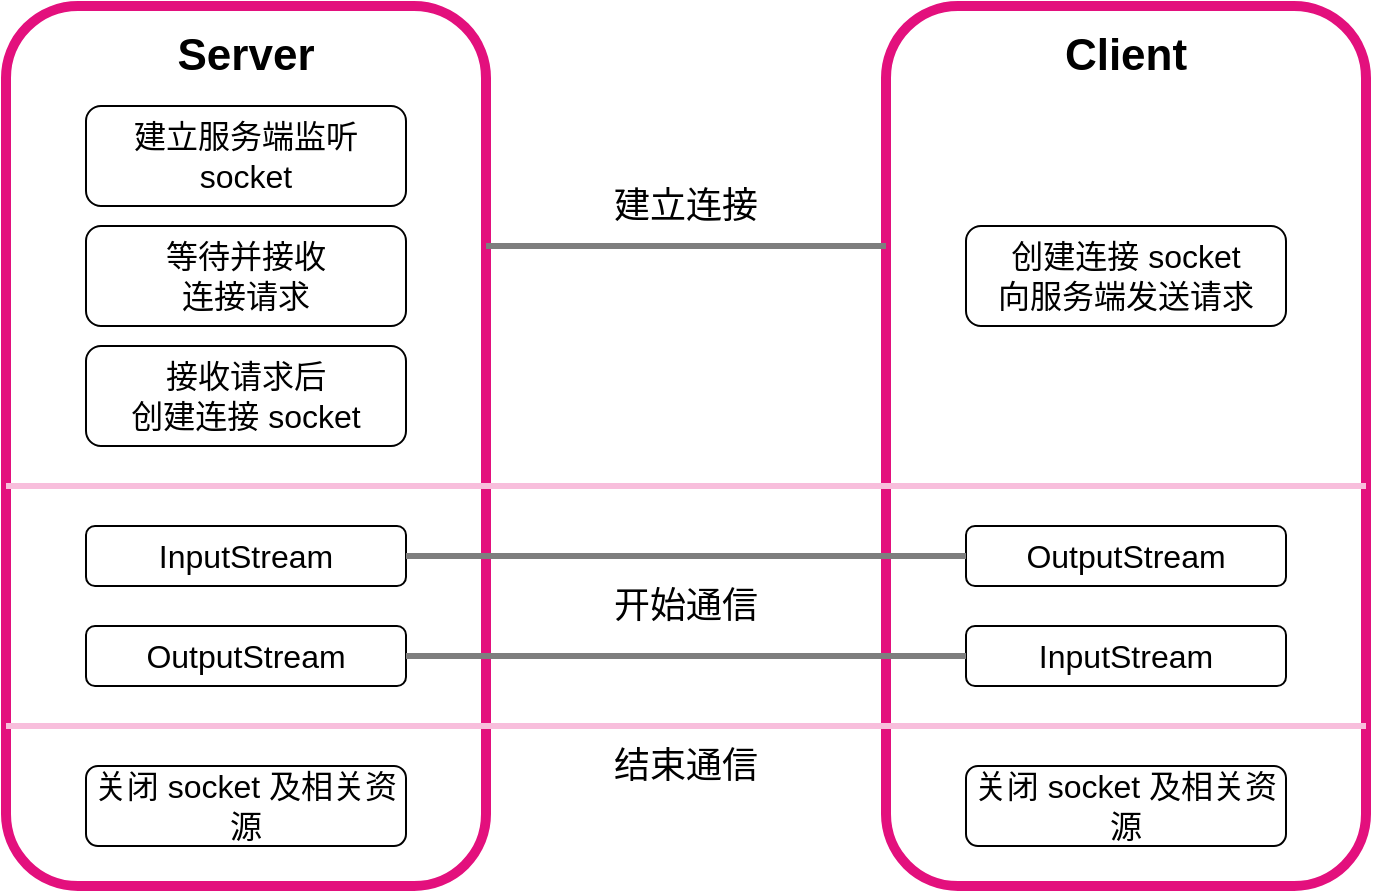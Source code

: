 <mxfile version="20.4.2" type="github">
  <diagram id="VSlhjRAEM9ST0E-lCNpF" name="第 1 页">
    <mxGraphModel dx="759" dy="1421" grid="1" gridSize="10" guides="1" tooltips="1" connect="1" arrows="1" fold="1" page="1" pageScale="1" pageWidth="1169" pageHeight="1654" math="0" shadow="0">
      <root>
        <mxCell id="0" />
        <mxCell id="1" parent="0" />
        <mxCell id="3so3bK_qegvV-XUkMQKH-1" value="" style="rounded=1;whiteSpace=wrap;html=1;strokeWidth=5;fillColor=none;strokeColor=#E3107D;" vertex="1" parent="1">
          <mxGeometry x="160" y="240" width="240" height="440" as="geometry" />
        </mxCell>
        <mxCell id="3so3bK_qegvV-XUkMQKH-3" value="" style="rounded=1;whiteSpace=wrap;html=1;strokeWidth=5;fillColor=none;strokeColor=#E3107D;" vertex="1" parent="1">
          <mxGeometry x="600" y="240" width="240" height="440" as="geometry" />
        </mxCell>
        <mxCell id="3so3bK_qegvV-XUkMQKH-5" value="" style="endArrow=none;html=1;rounded=0;strokeWidth=3;strokeColor=#F8BEDC;" edge="1" parent="1">
          <mxGeometry width="50" height="50" relative="1" as="geometry">
            <mxPoint x="160" y="600" as="sourcePoint" />
            <mxPoint x="840" y="600" as="targetPoint" />
          </mxGeometry>
        </mxCell>
        <mxCell id="3so3bK_qegvV-XUkMQKH-6" value="" style="endArrow=none;html=1;rounded=0;strokeWidth=3;strokeColor=#F8BEDC;" edge="1" parent="1">
          <mxGeometry width="50" height="50" relative="1" as="geometry">
            <mxPoint x="160" y="480" as="sourcePoint" />
            <mxPoint x="840" y="480" as="targetPoint" />
          </mxGeometry>
        </mxCell>
        <mxCell id="3so3bK_qegvV-XUkMQKH-7" value="Server" style="text;html=1;strokeColor=none;fillColor=none;align=center;verticalAlign=middle;whiteSpace=wrap;rounded=0;strokeWidth=5;fontSize=22;fontStyle=1" vertex="1" parent="1">
          <mxGeometry x="250" y="250" width="60" height="30" as="geometry" />
        </mxCell>
        <mxCell id="3so3bK_qegvV-XUkMQKH-9" value="&lt;div&gt;Client&lt;/div&gt;" style="text;html=1;strokeColor=none;fillColor=none;align=center;verticalAlign=middle;whiteSpace=wrap;rounded=0;strokeWidth=5;fontSize=22;fontStyle=1" vertex="1" parent="1">
          <mxGeometry x="690" y="250" width="60" height="30" as="geometry" />
        </mxCell>
        <mxCell id="3so3bK_qegvV-XUkMQKH-10" value="" style="endArrow=none;html=1;rounded=0;strokeColor=#7E7E7E;strokeWidth=3;fontSize=22;" edge="1" parent="1">
          <mxGeometry width="50" height="50" relative="1" as="geometry">
            <mxPoint x="400" y="360" as="sourcePoint" />
            <mxPoint x="600" y="360" as="targetPoint" />
          </mxGeometry>
        </mxCell>
        <mxCell id="3so3bK_qegvV-XUkMQKH-11" value="结束通信" style="text;html=1;strokeColor=none;fillColor=none;align=center;verticalAlign=middle;whiteSpace=wrap;rounded=0;strokeWidth=5;fontSize=18;fontStyle=0" vertex="1" parent="1">
          <mxGeometry x="460" y="605" width="80" height="30" as="geometry" />
        </mxCell>
        <mxCell id="3so3bK_qegvV-XUkMQKH-12" value="建立连接" style="text;html=1;strokeColor=none;fillColor=none;align=center;verticalAlign=middle;whiteSpace=wrap;rounded=0;strokeWidth=5;fontSize=18;fontStyle=0" vertex="1" parent="1">
          <mxGeometry x="460" y="325" width="80" height="30" as="geometry" />
        </mxCell>
        <mxCell id="3so3bK_qegvV-XUkMQKH-13" value="&lt;div style=&quot;font-size: 16px;&quot;&gt;建立服务端监听&lt;/div&gt;&lt;div style=&quot;font-size: 16px;&quot;&gt;socket&lt;br style=&quot;font-size: 16px;&quot;&gt;&lt;/div&gt;" style="rounded=1;whiteSpace=wrap;html=1;strokeWidth=1;fontSize=16;fontStyle=0" vertex="1" parent="1">
          <mxGeometry x="200" y="290" width="160" height="50" as="geometry" />
        </mxCell>
        <mxCell id="3so3bK_qegvV-XUkMQKH-14" value="&lt;div style=&quot;font-size: 16px;&quot;&gt;等待并接收&lt;/div&gt;&lt;div style=&quot;font-size: 16px;&quot;&gt;连接请求&lt;br style=&quot;font-size: 16px;&quot;&gt;&lt;/div&gt;" style="rounded=1;whiteSpace=wrap;html=1;strokeWidth=1;fontSize=16;" vertex="1" parent="1">
          <mxGeometry x="200" y="350" width="160" height="50" as="geometry" />
        </mxCell>
        <mxCell id="3so3bK_qegvV-XUkMQKH-15" value="&lt;div style=&quot;font-size: 16px;&quot;&gt;接收请求后&lt;/div&gt;&lt;div style=&quot;font-size: 16px;&quot;&gt;创建连接 socket&lt;br style=&quot;font-size: 16px;&quot;&gt;&lt;/div&gt;" style="rounded=1;whiteSpace=wrap;html=1;strokeWidth=1;fontSize=16;" vertex="1" parent="1">
          <mxGeometry x="200" y="410" width="160" height="50" as="geometry" />
        </mxCell>
        <mxCell id="3so3bK_qegvV-XUkMQKH-16" value="&lt;div style=&quot;font-size: 16px;&quot;&gt;InputStream&lt;/div&gt;" style="rounded=1;whiteSpace=wrap;html=1;strokeWidth=1;fontSize=16;" vertex="1" parent="1">
          <mxGeometry x="200" y="500" width="160" height="30" as="geometry" />
        </mxCell>
        <mxCell id="3so3bK_qegvV-XUkMQKH-17" value="&lt;div style=&quot;font-size: 16px;&quot;&gt;OutputStream&lt;/div&gt;" style="rounded=1;whiteSpace=wrap;html=1;strokeWidth=1;fontSize=16;" vertex="1" parent="1">
          <mxGeometry x="200" y="550" width="160" height="30" as="geometry" />
        </mxCell>
        <mxCell id="3so3bK_qegvV-XUkMQKH-18" value="&lt;div style=&quot;font-size: 16px;&quot;&gt;InputStream&lt;/div&gt;" style="rounded=1;whiteSpace=wrap;html=1;strokeWidth=1;fontSize=16;" vertex="1" parent="1">
          <mxGeometry x="640" y="550" width="160" height="30" as="geometry" />
        </mxCell>
        <mxCell id="3so3bK_qegvV-XUkMQKH-19" value="&lt;div style=&quot;font-size: 16px;&quot;&gt;OutputStream&lt;/div&gt;" style="rounded=1;whiteSpace=wrap;html=1;strokeWidth=1;fontSize=16;" vertex="1" parent="1">
          <mxGeometry x="640" y="500" width="160" height="30" as="geometry" />
        </mxCell>
        <mxCell id="3so3bK_qegvV-XUkMQKH-20" value="&lt;div style=&quot;font-size: 16px;&quot;&gt;创建连接 socket&lt;/div&gt;&lt;div style=&quot;font-size: 16px;&quot;&gt;向服务端发送请求&lt;/div&gt;" style="rounded=1;whiteSpace=wrap;html=1;strokeWidth=1;fontSize=16;" vertex="1" parent="1">
          <mxGeometry x="640" y="350" width="160" height="50" as="geometry" />
        </mxCell>
        <mxCell id="3so3bK_qegvV-XUkMQKH-21" value="关闭 socket 及相关资源" style="rounded=1;whiteSpace=wrap;html=1;strokeWidth=1;fontSize=16;" vertex="1" parent="1">
          <mxGeometry x="200" y="620" width="160" height="40" as="geometry" />
        </mxCell>
        <mxCell id="3so3bK_qegvV-XUkMQKH-22" value="关闭 socket 及相关资源" style="rounded=1;whiteSpace=wrap;html=1;strokeWidth=1;fontSize=16;" vertex="1" parent="1">
          <mxGeometry x="640" y="620" width="160" height="40" as="geometry" />
        </mxCell>
        <mxCell id="3so3bK_qegvV-XUkMQKH-24" value="" style="endArrow=none;html=1;rounded=0;strokeColor=#7E7E7E;strokeWidth=3;fontSize=22;" edge="1" parent="1">
          <mxGeometry width="50" height="50" relative="1" as="geometry">
            <mxPoint x="360" y="515" as="sourcePoint" />
            <mxPoint x="640" y="515" as="targetPoint" />
          </mxGeometry>
        </mxCell>
        <mxCell id="3so3bK_qegvV-XUkMQKH-25" value="" style="endArrow=none;html=1;rounded=0;strokeColor=#7E7E7E;strokeWidth=3;fontSize=22;" edge="1" parent="1">
          <mxGeometry width="50" height="50" relative="1" as="geometry">
            <mxPoint x="360" y="565" as="sourcePoint" />
            <mxPoint x="640" y="565" as="targetPoint" />
          </mxGeometry>
        </mxCell>
        <mxCell id="3so3bK_qegvV-XUkMQKH-27" value="开始通信" style="text;html=1;strokeColor=none;fillColor=none;align=center;verticalAlign=middle;whiteSpace=wrap;rounded=0;strokeWidth=5;fontSize=18;fontStyle=0" vertex="1" parent="1">
          <mxGeometry x="460" y="525" width="80" height="30" as="geometry" />
        </mxCell>
      </root>
    </mxGraphModel>
  </diagram>
</mxfile>
